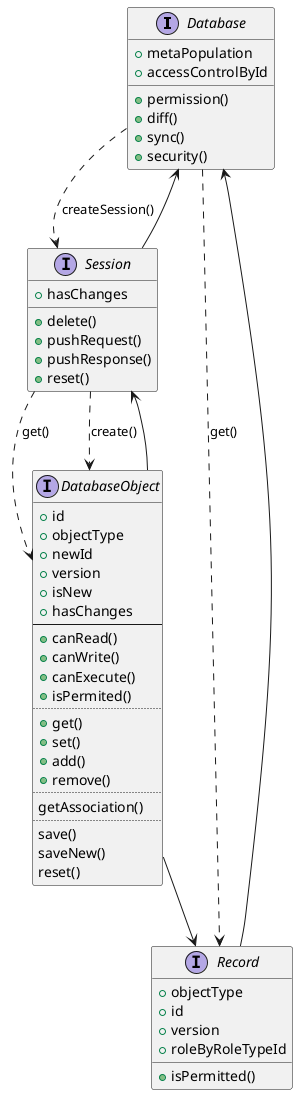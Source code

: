 @startuml overview

' Database
'---------
interface Database {
    +metaPopulation
    +accessControlById
    +permission()
    +diff()
    +sync()
    +security()
}
Database ..> Session : createSession()
Database ..> Record : get()

interface Record{
    +objectType
    +id
    +version
    +roleByRoleTypeId
    +isPermitted()
}
Record --> Database

' Session
'---------
interface Session {
    +hasChanges
    +delete()
    +pushRequest()
    +pushResponse()
    +reset()
}
Session --> Database
Session ..> DatabaseObject : get()
Session ..> DatabaseObject : create()

interface DatabaseObject {
    +id
    +objectType
    +newId
    +version
    +isNew
    +hasChanges
    --
    +canRead()
    +canWrite()
    +canExecute()
    +isPermited()
    ..
    +get()
    +set()
    +add()
    +remove()
    ..
    getAssociation()
    ..
    save()
    saveNew()
    reset()
}
DatabaseObject --> Session
DatabaseObject --> Record

@enduml
